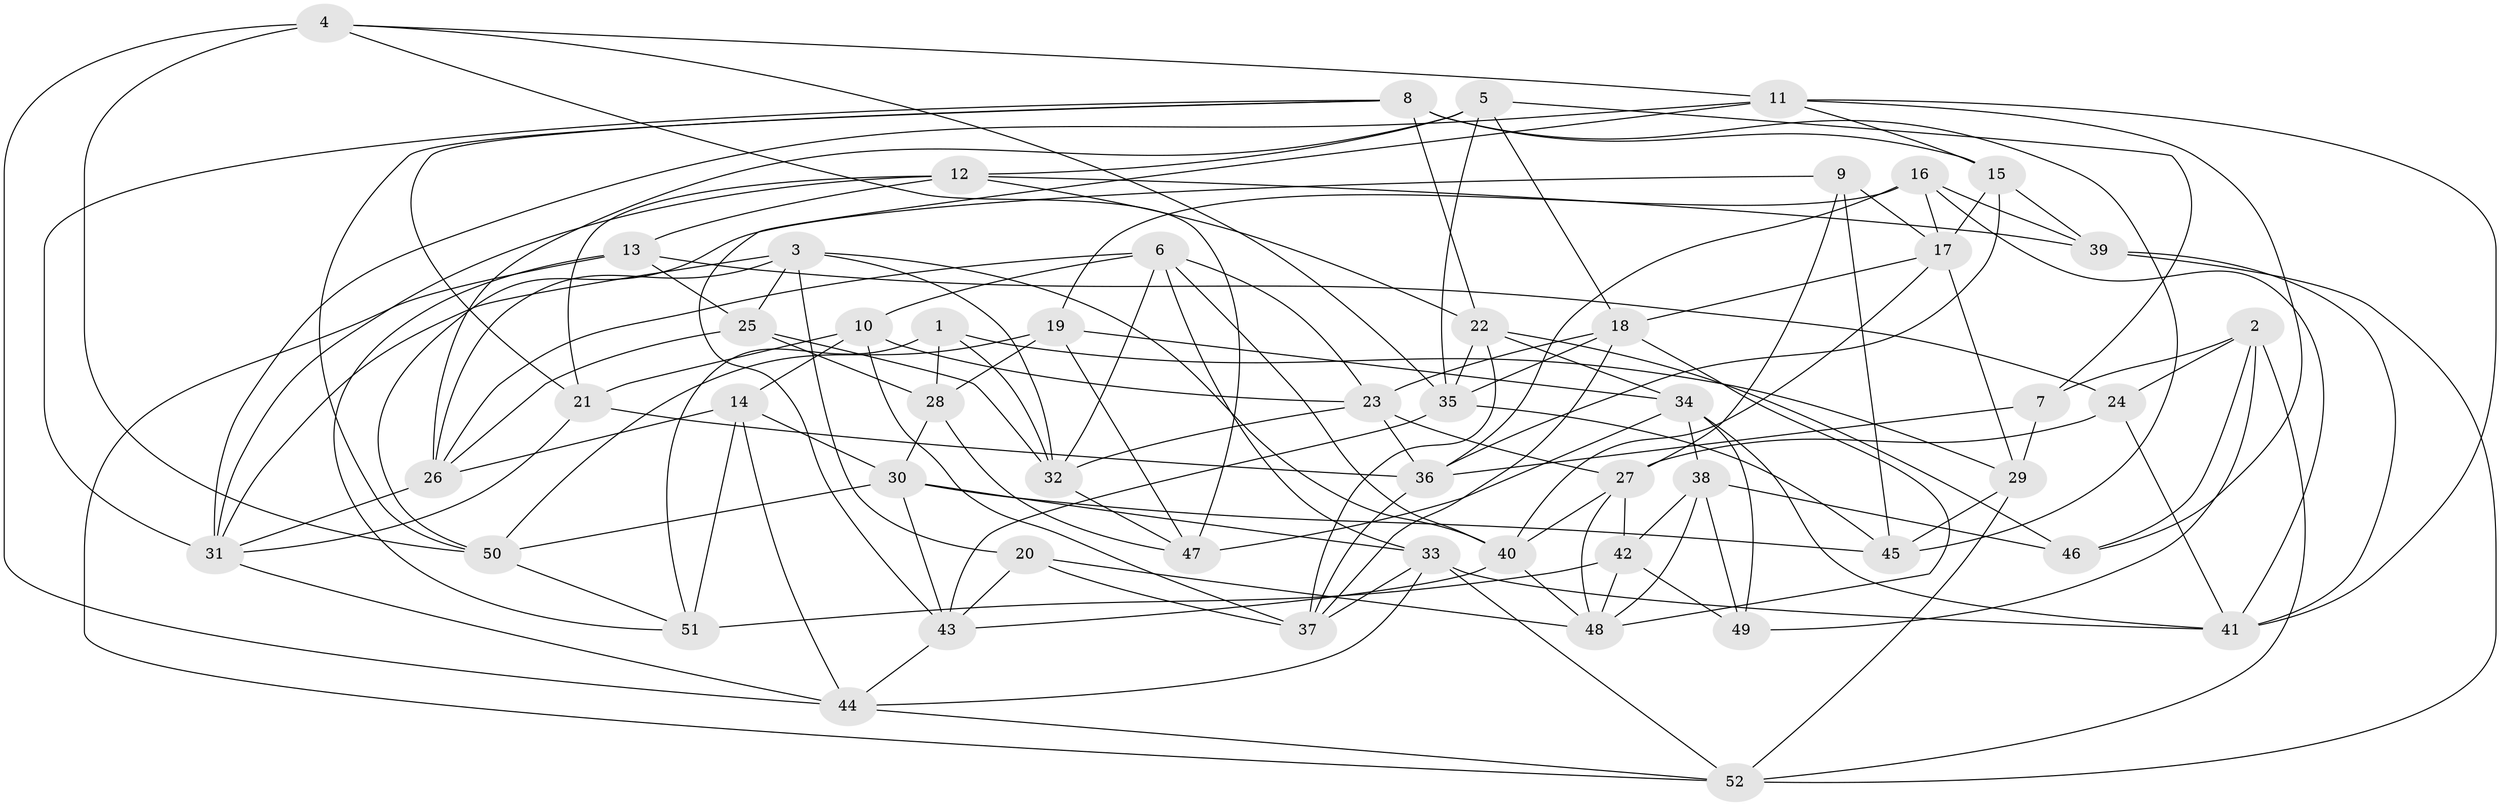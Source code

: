 // original degree distribution, {4: 1.0}
// Generated by graph-tools (version 1.1) at 2025/03/03/09/25 03:03:07]
// undirected, 52 vertices, 140 edges
graph export_dot {
graph [start="1"]
  node [color=gray90,style=filled];
  1;
  2;
  3;
  4;
  5;
  6;
  7;
  8;
  9;
  10;
  11;
  12;
  13;
  14;
  15;
  16;
  17;
  18;
  19;
  20;
  21;
  22;
  23;
  24;
  25;
  26;
  27;
  28;
  29;
  30;
  31;
  32;
  33;
  34;
  35;
  36;
  37;
  38;
  39;
  40;
  41;
  42;
  43;
  44;
  45;
  46;
  47;
  48;
  49;
  50;
  51;
  52;
  1 -- 28 [weight=1.0];
  1 -- 29 [weight=1.0];
  1 -- 32 [weight=1.0];
  1 -- 51 [weight=1.0];
  2 -- 7 [weight=1.0];
  2 -- 24 [weight=1.0];
  2 -- 46 [weight=2.0];
  2 -- 49 [weight=1.0];
  2 -- 52 [weight=1.0];
  3 -- 20 [weight=1.0];
  3 -- 25 [weight=1.0];
  3 -- 26 [weight=1.0];
  3 -- 31 [weight=1.0];
  3 -- 32 [weight=1.0];
  3 -- 40 [weight=1.0];
  4 -- 11 [weight=1.0];
  4 -- 35 [weight=1.0];
  4 -- 44 [weight=1.0];
  4 -- 47 [weight=2.0];
  4 -- 50 [weight=1.0];
  5 -- 7 [weight=1.0];
  5 -- 12 [weight=1.0];
  5 -- 18 [weight=1.0];
  5 -- 26 [weight=2.0];
  5 -- 35 [weight=1.0];
  6 -- 10 [weight=1.0];
  6 -- 23 [weight=1.0];
  6 -- 26 [weight=1.0];
  6 -- 32 [weight=1.0];
  6 -- 33 [weight=1.0];
  6 -- 40 [weight=1.0];
  7 -- 29 [weight=1.0];
  7 -- 36 [weight=1.0];
  8 -- 15 [weight=1.0];
  8 -- 21 [weight=1.0];
  8 -- 22 [weight=1.0];
  8 -- 31 [weight=1.0];
  8 -- 45 [weight=1.0];
  8 -- 50 [weight=1.0];
  9 -- 17 [weight=1.0];
  9 -- 27 [weight=1.0];
  9 -- 45 [weight=1.0];
  9 -- 50 [weight=1.0];
  10 -- 14 [weight=1.0];
  10 -- 21 [weight=2.0];
  10 -- 23 [weight=1.0];
  10 -- 37 [weight=1.0];
  11 -- 15 [weight=1.0];
  11 -- 31 [weight=1.0];
  11 -- 41 [weight=1.0];
  11 -- 43 [weight=1.0];
  11 -- 46 [weight=1.0];
  12 -- 13 [weight=1.0];
  12 -- 21 [weight=1.0];
  12 -- 22 [weight=1.0];
  12 -- 31 [weight=1.0];
  12 -- 39 [weight=1.0];
  13 -- 24 [weight=1.0];
  13 -- 25 [weight=1.0];
  13 -- 51 [weight=2.0];
  13 -- 52 [weight=1.0];
  14 -- 26 [weight=1.0];
  14 -- 30 [weight=1.0];
  14 -- 44 [weight=1.0];
  14 -- 51 [weight=2.0];
  15 -- 17 [weight=1.0];
  15 -- 36 [weight=1.0];
  15 -- 39 [weight=2.0];
  16 -- 17 [weight=1.0];
  16 -- 19 [weight=2.0];
  16 -- 36 [weight=1.0];
  16 -- 39 [weight=1.0];
  16 -- 41 [weight=1.0];
  17 -- 18 [weight=1.0];
  17 -- 29 [weight=1.0];
  17 -- 40 [weight=1.0];
  18 -- 23 [weight=1.0];
  18 -- 35 [weight=1.0];
  18 -- 37 [weight=1.0];
  18 -- 48 [weight=1.0];
  19 -- 28 [weight=1.0];
  19 -- 34 [weight=1.0];
  19 -- 47 [weight=1.0];
  19 -- 50 [weight=1.0];
  20 -- 37 [weight=1.0];
  20 -- 43 [weight=1.0];
  20 -- 48 [weight=1.0];
  21 -- 31 [weight=1.0];
  21 -- 36 [weight=1.0];
  22 -- 34 [weight=1.0];
  22 -- 35 [weight=1.0];
  22 -- 37 [weight=1.0];
  22 -- 46 [weight=1.0];
  23 -- 27 [weight=1.0];
  23 -- 32 [weight=1.0];
  23 -- 36 [weight=1.0];
  24 -- 27 [weight=1.0];
  24 -- 41 [weight=1.0];
  25 -- 26 [weight=1.0];
  25 -- 28 [weight=2.0];
  25 -- 32 [weight=1.0];
  26 -- 31 [weight=2.0];
  27 -- 40 [weight=1.0];
  27 -- 42 [weight=1.0];
  27 -- 48 [weight=1.0];
  28 -- 30 [weight=1.0];
  28 -- 47 [weight=1.0];
  29 -- 45 [weight=2.0];
  29 -- 52 [weight=1.0];
  30 -- 33 [weight=1.0];
  30 -- 43 [weight=1.0];
  30 -- 45 [weight=1.0];
  30 -- 50 [weight=1.0];
  31 -- 44 [weight=1.0];
  32 -- 47 [weight=1.0];
  33 -- 37 [weight=1.0];
  33 -- 41 [weight=1.0];
  33 -- 44 [weight=1.0];
  33 -- 52 [weight=1.0];
  34 -- 38 [weight=1.0];
  34 -- 41 [weight=1.0];
  34 -- 47 [weight=1.0];
  34 -- 49 [weight=1.0];
  35 -- 43 [weight=1.0];
  35 -- 45 [weight=1.0];
  36 -- 37 [weight=1.0];
  38 -- 42 [weight=1.0];
  38 -- 46 [weight=2.0];
  38 -- 48 [weight=1.0];
  38 -- 49 [weight=1.0];
  39 -- 41 [weight=1.0];
  39 -- 52 [weight=1.0];
  40 -- 43 [weight=1.0];
  40 -- 48 [weight=1.0];
  42 -- 48 [weight=1.0];
  42 -- 49 [weight=1.0];
  42 -- 51 [weight=2.0];
  43 -- 44 [weight=1.0];
  44 -- 52 [weight=1.0];
  50 -- 51 [weight=1.0];
}
